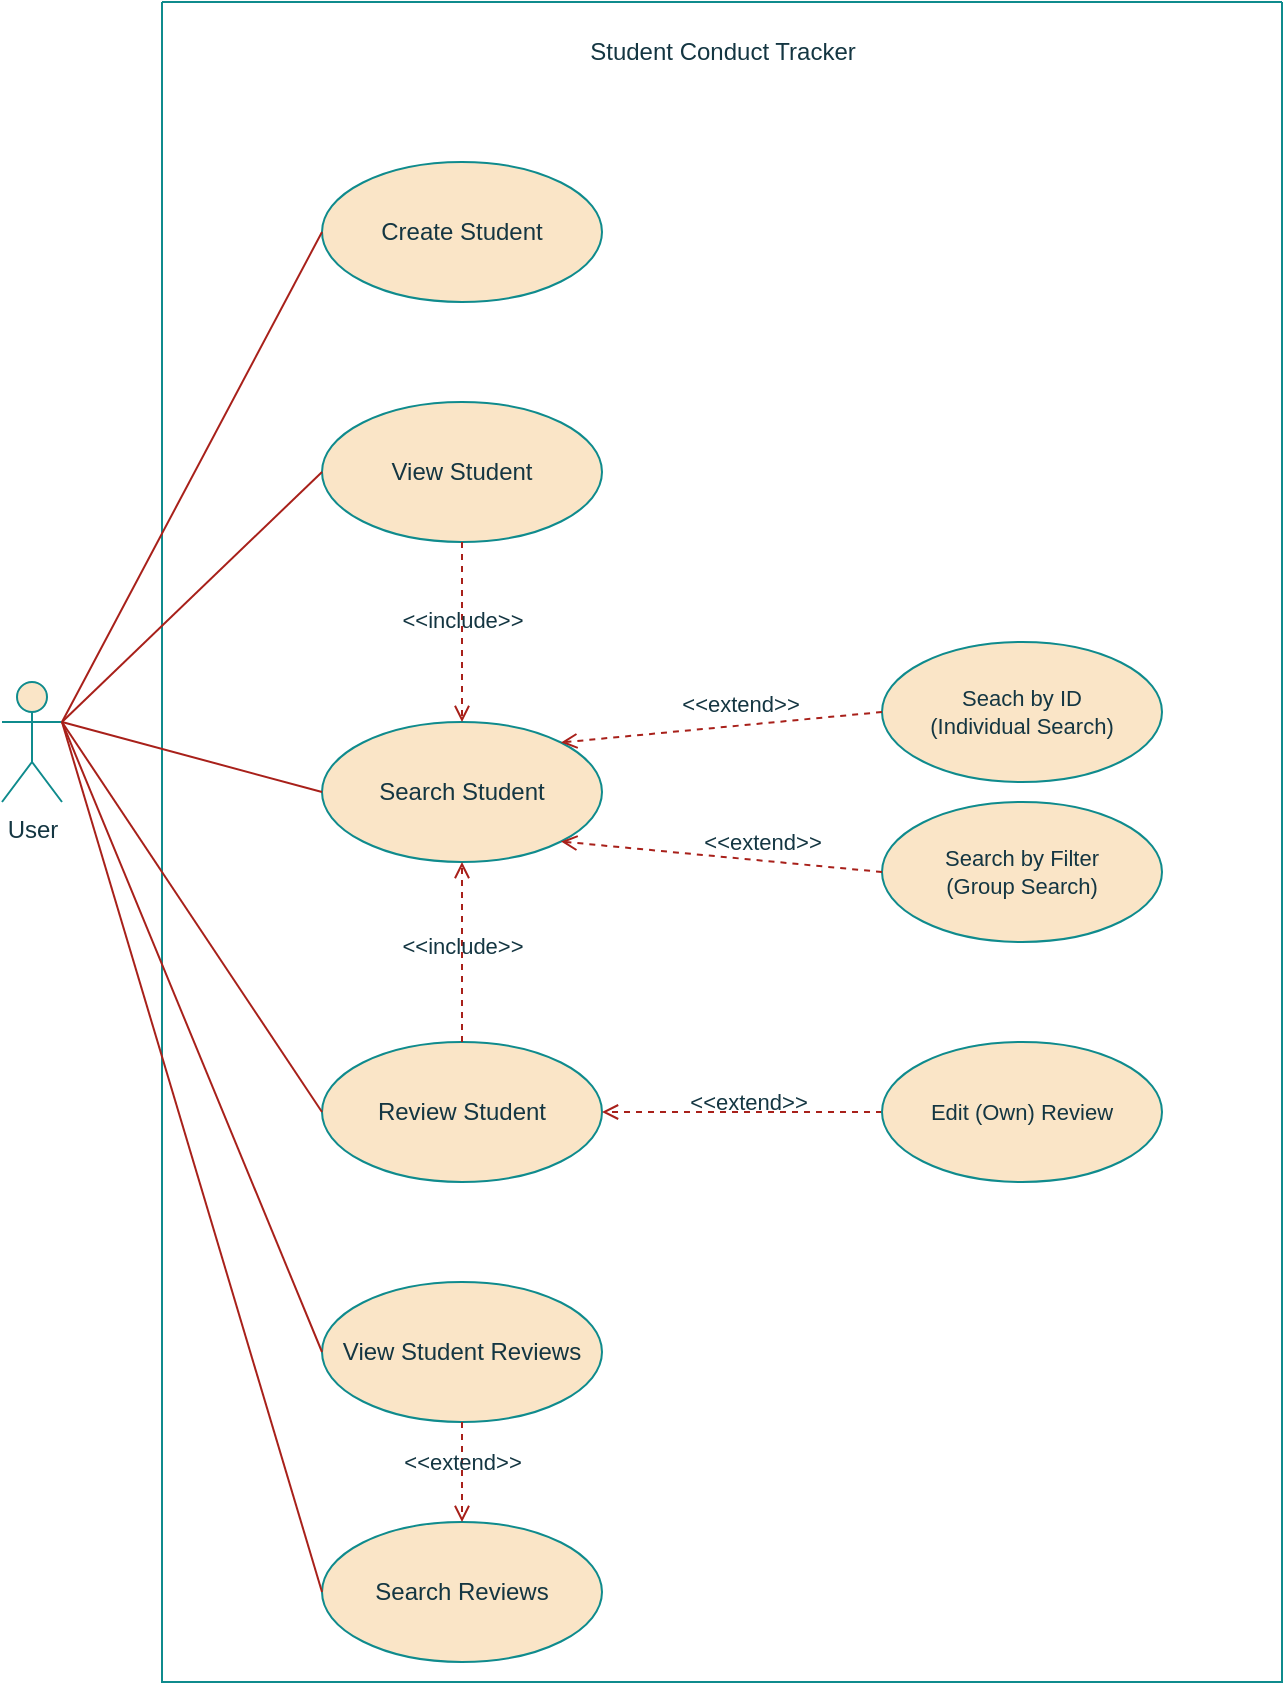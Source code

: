 <mxfile version="24.7.17">
  <diagram name="Page-1" id="o5Snfzo9ScWT6KzuTF8i">
    <mxGraphModel dx="719" dy="751" grid="1" gridSize="10" guides="1" tooltips="1" connect="1" arrows="1" fold="1" page="1" pageScale="1" pageWidth="850" pageHeight="1100" background="#ffffff" math="0" shadow="0">
      <root>
        <mxCell id="0" />
        <mxCell id="1" parent="0" />
        <mxCell id="GpK7igxowmsQzTshRMEd-1" value="" style="swimlane;startSize=0;labelBackgroundColor=none;fillColor=#FAE5C7;strokeColor=#0F8B8D;fontColor=#143642;" parent="1" vertex="1">
          <mxGeometry x="120" y="40" width="560" height="840" as="geometry" />
        </mxCell>
        <mxCell id="GpK7igxowmsQzTshRMEd-4" value="Student Conduct Tracker" style="text;html=1;align=center;verticalAlign=middle;resizable=0;points=[];autosize=1;strokeColor=none;fillColor=none;labelBackgroundColor=none;fontColor=#143642;" parent="GpK7igxowmsQzTshRMEd-1" vertex="1">
          <mxGeometry x="200" y="10" width="160" height="30" as="geometry" />
        </mxCell>
        <mxCell id="GpK7igxowmsQzTshRMEd-6" value="Create Student" style="ellipse;whiteSpace=wrap;html=1;labelBackgroundColor=none;fillColor=#FAE5C7;strokeColor=#0F8B8D;fontColor=#143642;" parent="GpK7igxowmsQzTshRMEd-1" vertex="1">
          <mxGeometry x="80" y="80" width="140" height="70" as="geometry" />
        </mxCell>
        <mxCell id="GpK7igxowmsQzTshRMEd-7" value="Review Student" style="ellipse;whiteSpace=wrap;html=1;labelBackgroundColor=none;fillColor=#FAE5C7;strokeColor=#0F8B8D;fontColor=#143642;" parent="GpK7igxowmsQzTshRMEd-1" vertex="1">
          <mxGeometry x="80" y="520" width="140" height="70" as="geometry" />
        </mxCell>
        <mxCell id="GpK7igxowmsQzTshRMEd-9" value="View Student Reviews" style="ellipse;whiteSpace=wrap;html=1;labelBackgroundColor=none;fillColor=#FAE5C7;strokeColor=#0F8B8D;fontColor=#143642;" parent="GpK7igxowmsQzTshRMEd-1" vertex="1">
          <mxGeometry x="80" y="640" width="140" height="70" as="geometry" />
        </mxCell>
        <mxCell id="GpK7igxowmsQzTshRMEd-49" style="edgeStyle=none;shape=connector;rounded=0;orthogonalLoop=1;jettySize=auto;html=1;exitX=0;exitY=0.5;exitDx=0;exitDy=0;entryX=1;entryY=0.5;entryDx=0;entryDy=0;strokeColor=#A8201A;align=center;verticalAlign=middle;fontFamily=Helvetica;fontSize=11;fontColor=default;labelBackgroundColor=none;elbow=vertical;endArrow=open;endFill=0;dashed=1;" parent="GpK7igxowmsQzTshRMEd-1" source="GpK7igxowmsQzTshRMEd-20" target="GpK7igxowmsQzTshRMEd-7" edge="1">
          <mxGeometry relative="1" as="geometry" />
        </mxCell>
        <mxCell id="GpK7igxowmsQzTshRMEd-56" value="&amp;lt;&amp;lt;extend&amp;gt;&amp;gt;" style="edgeLabel;html=1;align=center;verticalAlign=middle;resizable=0;points=[];fontFamily=Helvetica;fontSize=11;fontColor=#143642;labelBackgroundColor=none;" parent="GpK7igxowmsQzTshRMEd-49" vertex="1" connectable="0">
          <mxGeometry x="-0.038" relative="1" as="geometry">
            <mxPoint y="-5" as="offset" />
          </mxGeometry>
        </mxCell>
        <mxCell id="GpK7igxowmsQzTshRMEd-20" value="Edit (Own) Review" style="ellipse;whiteSpace=wrap;html=1;fontFamily=Helvetica;fontSize=11;fontColor=#143642;labelBackgroundColor=none;fillColor=#FAE5C7;strokeColor=#0F8B8D;" parent="GpK7igxowmsQzTshRMEd-1" vertex="1">
          <mxGeometry x="360" y="520" width="140" height="70" as="geometry" />
        </mxCell>
        <mxCell id="GpK7igxowmsQzTshRMEd-8" value="Search Student" style="ellipse;whiteSpace=wrap;html=1;labelBackgroundColor=none;fillColor=#FAE5C7;strokeColor=#0F8B8D;fontColor=#143642;" parent="GpK7igxowmsQzTshRMEd-1" vertex="1">
          <mxGeometry x="80" y="360" width="140" height="70" as="geometry" />
        </mxCell>
        <mxCell id="v0Qlo7DuxxUigsgIQ-ge-1" value="Seach by ID&lt;div&gt;(Individual Search)&lt;/div&gt;" style="ellipse;whiteSpace=wrap;html=1;fontFamily=Helvetica;fontSize=11;fontColor=#143642;labelBackgroundColor=none;fillColor=#FAE5C7;strokeColor=#0F8B8D;" vertex="1" parent="GpK7igxowmsQzTshRMEd-1">
          <mxGeometry x="360" y="320" width="140" height="70" as="geometry" />
        </mxCell>
        <mxCell id="v0Qlo7DuxxUigsgIQ-ge-2" style="edgeStyle=none;shape=connector;rounded=0;orthogonalLoop=1;jettySize=auto;html=1;exitX=0;exitY=0.5;exitDx=0;exitDy=0;entryX=1;entryY=0;entryDx=0;entryDy=0;strokeColor=#A8201A;align=center;verticalAlign=middle;fontFamily=Helvetica;fontSize=11;fontColor=default;labelBackgroundColor=none;elbow=vertical;endArrow=open;endFill=0;dashed=1;" edge="1" source="v0Qlo7DuxxUigsgIQ-ge-1" parent="GpK7igxowmsQzTshRMEd-1" target="GpK7igxowmsQzTshRMEd-8">
          <mxGeometry relative="1" as="geometry">
            <mxPoint x="270" y="115" as="targetPoint" />
          </mxGeometry>
        </mxCell>
        <mxCell id="v0Qlo7DuxxUigsgIQ-ge-3" value="&amp;lt;&amp;lt;extend&amp;gt;&amp;gt;" style="edgeLabel;html=1;align=center;verticalAlign=middle;resizable=0;points=[];fontFamily=Helvetica;fontSize=11;fontColor=#143642;labelBackgroundColor=none;" vertex="1" connectable="0" parent="v0Qlo7DuxxUigsgIQ-ge-2">
          <mxGeometry x="-0.038" relative="1" as="geometry">
            <mxPoint x="6" y="-12" as="offset" />
          </mxGeometry>
        </mxCell>
        <mxCell id="v0Qlo7DuxxUigsgIQ-ge-4" value="Search by Filter&lt;div&gt;(Group Search)&lt;/div&gt;" style="ellipse;whiteSpace=wrap;html=1;fontFamily=Helvetica;fontSize=11;fontColor=#143642;labelBackgroundColor=none;fillColor=#FAE5C7;strokeColor=#0F8B8D;" vertex="1" parent="GpK7igxowmsQzTshRMEd-1">
          <mxGeometry x="360" y="400" width="140" height="70" as="geometry" />
        </mxCell>
        <mxCell id="v0Qlo7DuxxUigsgIQ-ge-5" style="edgeStyle=none;shape=connector;rounded=0;orthogonalLoop=1;jettySize=auto;html=1;exitX=0;exitY=0.5;exitDx=0;exitDy=0;entryX=1;entryY=1;entryDx=0;entryDy=0;strokeColor=#A8201A;align=center;verticalAlign=middle;fontFamily=Helvetica;fontSize=11;fontColor=default;labelBackgroundColor=none;elbow=vertical;endArrow=open;endFill=0;dashed=1;" edge="1" source="v0Qlo7DuxxUigsgIQ-ge-4" parent="GpK7igxowmsQzTshRMEd-1" target="GpK7igxowmsQzTshRMEd-8">
          <mxGeometry relative="1" as="geometry">
            <mxPoint x="270" y="205" as="targetPoint" />
          </mxGeometry>
        </mxCell>
        <mxCell id="v0Qlo7DuxxUigsgIQ-ge-6" value="&amp;lt;&amp;lt;extend&amp;gt;&amp;gt;" style="edgeLabel;html=1;align=center;verticalAlign=middle;resizable=0;points=[];fontFamily=Helvetica;fontSize=11;fontColor=#143642;labelBackgroundColor=none;" vertex="1" connectable="0" parent="v0Qlo7DuxxUigsgIQ-ge-5">
          <mxGeometry x="-0.038" relative="1" as="geometry">
            <mxPoint x="17" y="-8" as="offset" />
          </mxGeometry>
        </mxCell>
        <mxCell id="v0Qlo7DuxxUigsgIQ-ge-7" style="edgeStyle=none;shape=connector;rounded=0;orthogonalLoop=1;jettySize=auto;html=1;exitX=0.5;exitY=0;exitDx=0;exitDy=0;entryX=0.5;entryY=1;entryDx=0;entryDy=0;strokeColor=#A8201A;align=center;verticalAlign=middle;fontFamily=Helvetica;fontSize=11;fontColor=default;labelBackgroundColor=none;elbow=vertical;endArrow=open;endFill=0;dashed=1;" edge="1" parent="GpK7igxowmsQzTshRMEd-1" source="GpK7igxowmsQzTshRMEd-7" target="GpK7igxowmsQzTshRMEd-8">
          <mxGeometry relative="1" as="geometry">
            <mxPoint x="565" y="430" as="sourcePoint" />
            <mxPoint x="305" y="430" as="targetPoint" />
          </mxGeometry>
        </mxCell>
        <mxCell id="v0Qlo7DuxxUigsgIQ-ge-8" value="&amp;lt;&amp;lt;include&amp;gt;&amp;gt;" style="edgeLabel;html=1;align=center;verticalAlign=middle;resizable=0;points=[];fontFamily=Helvetica;fontSize=11;fontColor=#143642;labelBackgroundColor=none;" vertex="1" connectable="0" parent="v0Qlo7DuxxUigsgIQ-ge-7">
          <mxGeometry x="-0.038" relative="1" as="geometry">
            <mxPoint y="-5" as="offset" />
          </mxGeometry>
        </mxCell>
        <mxCell id="v0Qlo7DuxxUigsgIQ-ge-9" value="View Student" style="ellipse;whiteSpace=wrap;html=1;labelBackgroundColor=none;fillColor=#FAE5C7;strokeColor=#0F8B8D;fontColor=#143642;" vertex="1" parent="GpK7igxowmsQzTshRMEd-1">
          <mxGeometry x="80" y="200" width="140" height="70" as="geometry" />
        </mxCell>
        <mxCell id="v0Qlo7DuxxUigsgIQ-ge-11" style="edgeStyle=none;shape=connector;rounded=0;orthogonalLoop=1;jettySize=auto;html=1;exitX=0.5;exitY=1;exitDx=0;exitDy=0;entryX=0.5;entryY=0;entryDx=0;entryDy=0;strokeColor=#A8201A;align=center;verticalAlign=middle;fontFamily=Helvetica;fontSize=11;fontColor=default;labelBackgroundColor=none;elbow=vertical;endArrow=open;endFill=0;dashed=1;" edge="1" parent="GpK7igxowmsQzTshRMEd-1" source="v0Qlo7DuxxUigsgIQ-ge-9" target="GpK7igxowmsQzTshRMEd-8">
          <mxGeometry relative="1" as="geometry">
            <mxPoint x="160" y="530" as="sourcePoint" />
            <mxPoint x="160" y="450" as="targetPoint" />
          </mxGeometry>
        </mxCell>
        <mxCell id="v0Qlo7DuxxUigsgIQ-ge-12" value="&amp;lt;&amp;lt;include&amp;gt;&amp;gt;" style="edgeLabel;html=1;align=center;verticalAlign=middle;resizable=0;points=[];fontFamily=Helvetica;fontSize=11;fontColor=#143642;labelBackgroundColor=none;" vertex="1" connectable="0" parent="v0Qlo7DuxxUigsgIQ-ge-11">
          <mxGeometry x="-0.038" relative="1" as="geometry">
            <mxPoint y="-5" as="offset" />
          </mxGeometry>
        </mxCell>
        <mxCell id="v0Qlo7DuxxUigsgIQ-ge-20" value="Search Reviews" style="ellipse;whiteSpace=wrap;html=1;labelBackgroundColor=none;fillColor=#FAE5C7;strokeColor=#0F8B8D;fontColor=#143642;" vertex="1" parent="GpK7igxowmsQzTshRMEd-1">
          <mxGeometry x="80" y="760" width="140" height="70" as="geometry" />
        </mxCell>
        <mxCell id="v0Qlo7DuxxUigsgIQ-ge-23" style="edgeStyle=none;shape=connector;rounded=0;orthogonalLoop=1;jettySize=auto;html=1;entryX=0.5;entryY=0;entryDx=0;entryDy=0;strokeColor=#A8201A;align=center;verticalAlign=middle;fontFamily=Helvetica;fontSize=11;fontColor=default;labelBackgroundColor=none;elbow=vertical;endArrow=open;endFill=0;dashed=1;exitX=0.5;exitY=1;exitDx=0;exitDy=0;" edge="1" parent="GpK7igxowmsQzTshRMEd-1" source="GpK7igxowmsQzTshRMEd-9" target="v0Qlo7DuxxUigsgIQ-ge-20">
          <mxGeometry relative="1" as="geometry">
            <mxPoint x="370" y="445" as="sourcePoint" />
            <mxPoint x="209" y="430" as="targetPoint" />
          </mxGeometry>
        </mxCell>
        <mxCell id="v0Qlo7DuxxUigsgIQ-ge-24" value="&amp;lt;&amp;lt;extend&amp;gt;&amp;gt;" style="edgeLabel;html=1;align=center;verticalAlign=middle;resizable=0;points=[];fontFamily=Helvetica;fontSize=11;fontColor=#143642;labelBackgroundColor=none;" vertex="1" connectable="0" parent="v0Qlo7DuxxUigsgIQ-ge-23">
          <mxGeometry x="-0.038" relative="1" as="geometry">
            <mxPoint y="-4" as="offset" />
          </mxGeometry>
        </mxCell>
        <mxCell id="GpK7igxowmsQzTshRMEd-29" style="edgeStyle=none;shape=connector;rounded=0;orthogonalLoop=1;jettySize=auto;html=1;exitX=1;exitY=0.333;exitDx=0;exitDy=0;exitPerimeter=0;entryX=0;entryY=0.5;entryDx=0;entryDy=0;strokeColor=#A8201A;align=center;verticalAlign=middle;fontFamily=Helvetica;fontSize=11;fontColor=default;labelBackgroundColor=none;elbow=vertical;endArrow=none;endFill=0;" parent="1" source="GpK7igxowmsQzTshRMEd-2" target="GpK7igxowmsQzTshRMEd-8" edge="1">
          <mxGeometry relative="1" as="geometry" />
        </mxCell>
        <mxCell id="GpK7igxowmsQzTshRMEd-2" value="User" style="shape=umlActor;verticalLabelPosition=bottom;verticalAlign=top;html=1;outlineConnect=0;labelBackgroundColor=none;fillColor=#FAE5C7;strokeColor=#0F8B8D;fontColor=#143642;" parent="1" vertex="1">
          <mxGeometry x="40" y="380" width="30" height="60" as="geometry" />
        </mxCell>
        <mxCell id="GpK7igxowmsQzTshRMEd-63" style="edgeStyle=none;shape=connector;rounded=0;orthogonalLoop=1;jettySize=auto;html=1;exitX=1;exitY=0.333;exitDx=0;exitDy=0;exitPerimeter=0;entryX=0;entryY=0.5;entryDx=0;entryDy=0;strokeColor=#A8201A;align=center;verticalAlign=middle;fontFamily=Helvetica;fontSize=11;fontColor=default;labelBackgroundColor=none;elbow=vertical;endArrow=none;endFill=0;" parent="1" source="GpK7igxowmsQzTshRMEd-2" target="GpK7igxowmsQzTshRMEd-6" edge="1">
          <mxGeometry relative="1" as="geometry">
            <mxPoint x="70" y="700" as="sourcePoint" />
          </mxGeometry>
        </mxCell>
        <mxCell id="GpK7igxowmsQzTshRMEd-51" style="edgeStyle=none;shape=connector;rounded=0;orthogonalLoop=1;jettySize=auto;html=1;exitX=0;exitY=0.5;exitDx=0;exitDy=0;entryX=1;entryY=0.333;entryDx=0;entryDy=0;entryPerimeter=0;strokeColor=#A8201A;align=center;verticalAlign=middle;fontFamily=Helvetica;fontSize=11;fontColor=default;labelBackgroundColor=none;elbow=vertical;endArrow=none;endFill=0;" parent="1" source="GpK7igxowmsQzTshRMEd-7" target="GpK7igxowmsQzTshRMEd-2" edge="1">
          <mxGeometry relative="1" as="geometry" />
        </mxCell>
        <mxCell id="GpK7igxowmsQzTshRMEd-65" style="edgeStyle=none;shape=connector;rounded=0;orthogonalLoop=1;jettySize=auto;html=1;entryX=0;entryY=0.5;entryDx=0;entryDy=0;strokeColor=#A8201A;align=center;verticalAlign=middle;fontFamily=Helvetica;fontSize=11;fontColor=default;labelBackgroundColor=none;elbow=vertical;endArrow=none;endFill=0;exitX=1;exitY=0.333;exitDx=0;exitDy=0;exitPerimeter=0;" parent="1" source="GpK7igxowmsQzTshRMEd-2" target="GpK7igxowmsQzTshRMEd-9" edge="1">
          <mxGeometry relative="1" as="geometry">
            <mxPoint x="70" y="700" as="sourcePoint" />
          </mxGeometry>
        </mxCell>
        <mxCell id="v0Qlo7DuxxUigsgIQ-ge-10" style="edgeStyle=none;shape=connector;rounded=0;orthogonalLoop=1;jettySize=auto;html=1;exitX=0;exitY=0.5;exitDx=0;exitDy=0;strokeColor=#A8201A;align=center;verticalAlign=middle;fontFamily=Helvetica;fontSize=11;fontColor=default;labelBackgroundColor=none;elbow=vertical;endArrow=none;endFill=0;entryX=1;entryY=0.333;entryDx=0;entryDy=0;entryPerimeter=0;" edge="1" parent="1" source="v0Qlo7DuxxUigsgIQ-ge-9" target="GpK7igxowmsQzTshRMEd-2">
          <mxGeometry relative="1" as="geometry">
            <mxPoint x="250" y="365" as="sourcePoint" />
            <mxPoint x="80" y="390" as="targetPoint" />
          </mxGeometry>
        </mxCell>
        <mxCell id="v0Qlo7DuxxUigsgIQ-ge-22" style="edgeStyle=none;shape=connector;rounded=0;orthogonalLoop=1;jettySize=auto;html=1;entryX=0;entryY=0.5;entryDx=0;entryDy=0;strokeColor=#A8201A;align=center;verticalAlign=middle;fontFamily=Helvetica;fontSize=11;fontColor=default;labelBackgroundColor=none;elbow=vertical;endArrow=none;endFill=0;exitX=1;exitY=0.333;exitDx=0;exitDy=0;exitPerimeter=0;" edge="1" parent="1" source="GpK7igxowmsQzTshRMEd-2" target="v0Qlo7DuxxUigsgIQ-ge-20">
          <mxGeometry relative="1" as="geometry">
            <mxPoint x="80" y="410" as="sourcePoint" />
            <mxPoint x="210" y="685" as="targetPoint" />
          </mxGeometry>
        </mxCell>
      </root>
    </mxGraphModel>
  </diagram>
</mxfile>

